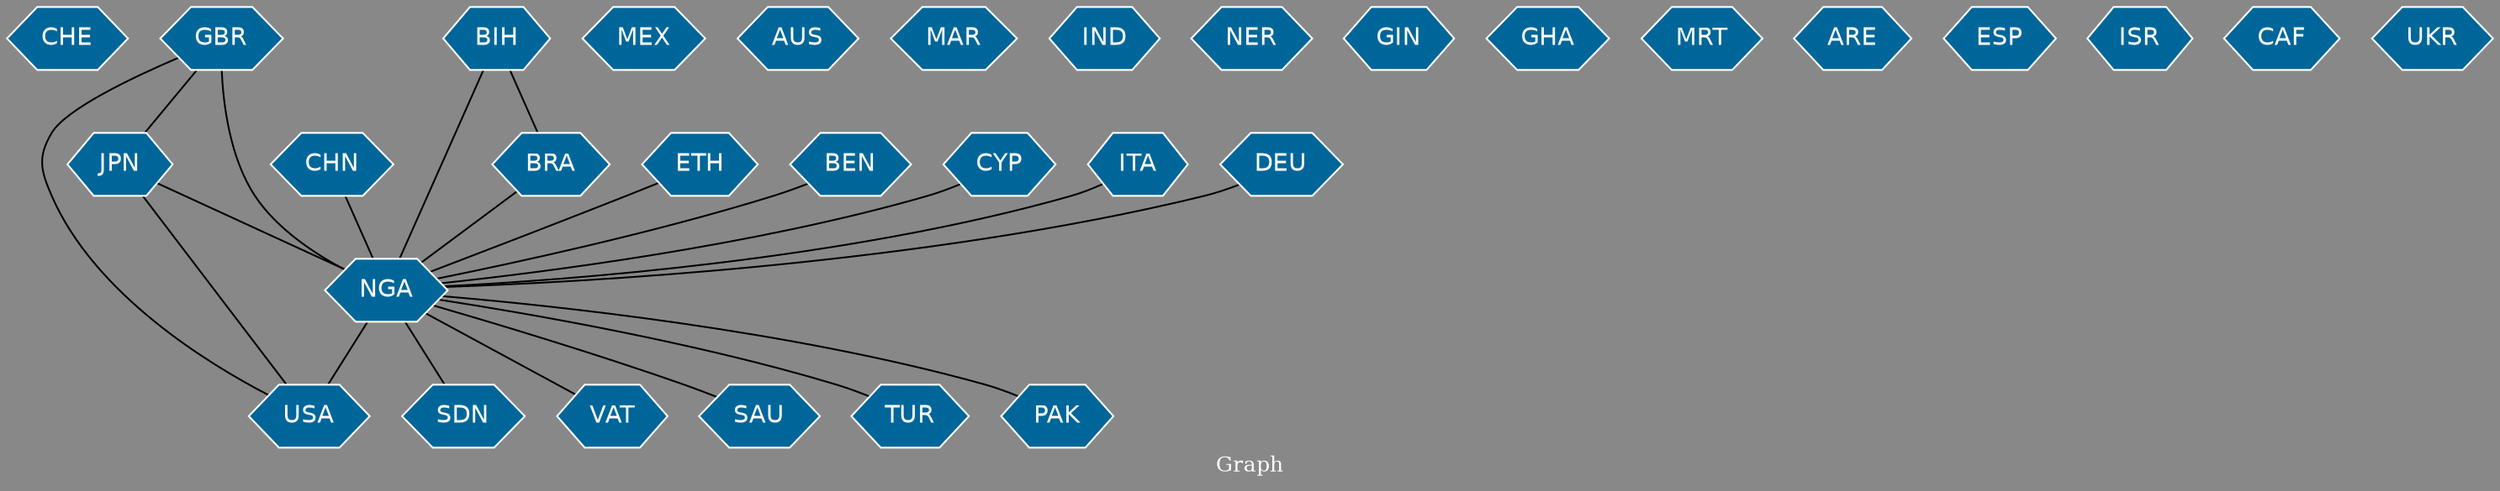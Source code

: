 // Countries together in item graph
graph {
	graph [bgcolor="#888888" fontcolor=white fontsize=12 label="Graph" outputorder=edgesfirst overlap=prism]
	node [color=white fillcolor="#006699" fontcolor=white fontname=Helvetica shape=hexagon style=filled]
	edge [arrowhead=open color=black fontcolor=white fontname=Courier fontsize=12]
		CHE [label=CHE]
		SDN [label=SDN]
		NGA [label=NGA]
		CHN [label=CHN]
		USA [label=USA]
		JPN [label=JPN]
		BRA [label=BRA]
		VAT [label=VAT]
		MEX [label=MEX]
		ETH [label=ETH]
		GBR [label=GBR]
		AUS [label=AUS]
		BEN [label=BEN]
		MAR [label=MAR]
		IND [label=IND]
		NER [label=NER]
		GIN [label=GIN]
		GHA [label=GHA]
		MRT [label=MRT]
		ARE [label=ARE]
		ESP [label=ESP]
		BIH [label=BIH]
		ISR [label=ISR]
		SAU [label=SAU]
		TUR [label=TUR]
		CYP [label=CYP]
		ITA [label=ITA]
		CAF [label=CAF]
		PAK [label=PAK]
		UKR [label=UKR]
		DEU [label=DEU]
			NGA -- VAT [weight=1]
			NGA -- SAU [weight=1]
			NGA -- TUR [weight=1]
			CHN -- NGA [weight=1]
			DEU -- NGA [weight=1]
			NGA -- USA [weight=7]
			JPN -- USA [weight=1]
			GBR -- JPN [weight=1]
			BIH -- BRA [weight=1]
			BEN -- NGA [weight=1]
			ETH -- NGA [weight=1]
			JPN -- NGA [weight=2]
			NGA -- SDN [weight=1]
			GBR -- USA [weight=1]
			BRA -- NGA [weight=3]
			NGA -- PAK [weight=1]
			GBR -- NGA [weight=5]
			ITA -- NGA [weight=1]
			BIH -- NGA [weight=1]
			CYP -- NGA [weight=2]
}